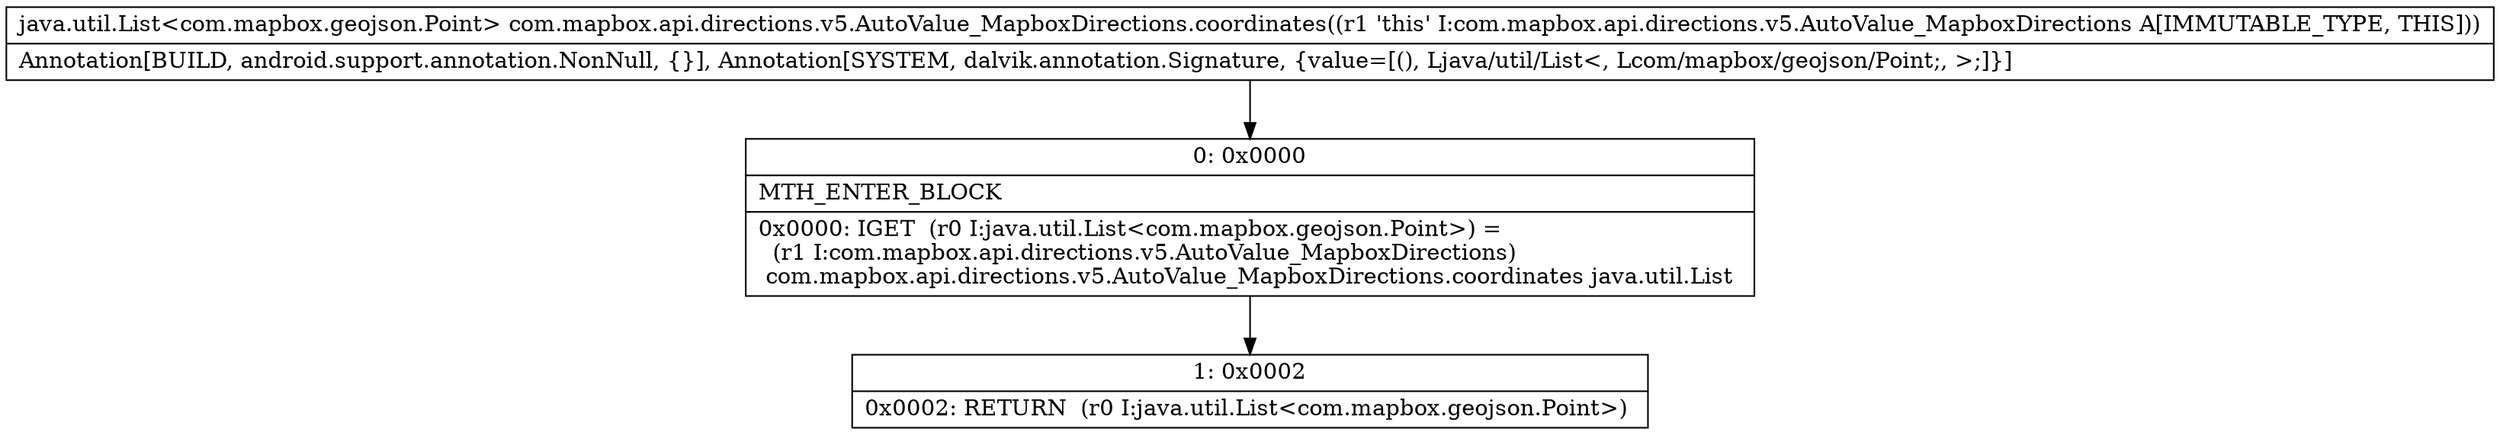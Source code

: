 digraph "CFG forcom.mapbox.api.directions.v5.AutoValue_MapboxDirections.coordinates()Ljava\/util\/List;" {
Node_0 [shape=record,label="{0\:\ 0x0000|MTH_ENTER_BLOCK\l|0x0000: IGET  (r0 I:java.util.List\<com.mapbox.geojson.Point\>) = \l  (r1 I:com.mapbox.api.directions.v5.AutoValue_MapboxDirections)\l com.mapbox.api.directions.v5.AutoValue_MapboxDirections.coordinates java.util.List \l}"];
Node_1 [shape=record,label="{1\:\ 0x0002|0x0002: RETURN  (r0 I:java.util.List\<com.mapbox.geojson.Point\>) \l}"];
MethodNode[shape=record,label="{java.util.List\<com.mapbox.geojson.Point\> com.mapbox.api.directions.v5.AutoValue_MapboxDirections.coordinates((r1 'this' I:com.mapbox.api.directions.v5.AutoValue_MapboxDirections A[IMMUTABLE_TYPE, THIS]))  | Annotation[BUILD, android.support.annotation.NonNull, \{\}], Annotation[SYSTEM, dalvik.annotation.Signature, \{value=[(), Ljava\/util\/List\<, Lcom\/mapbox\/geojson\/Point;, \>;]\}]\l}"];
MethodNode -> Node_0;
Node_0 -> Node_1;
}

